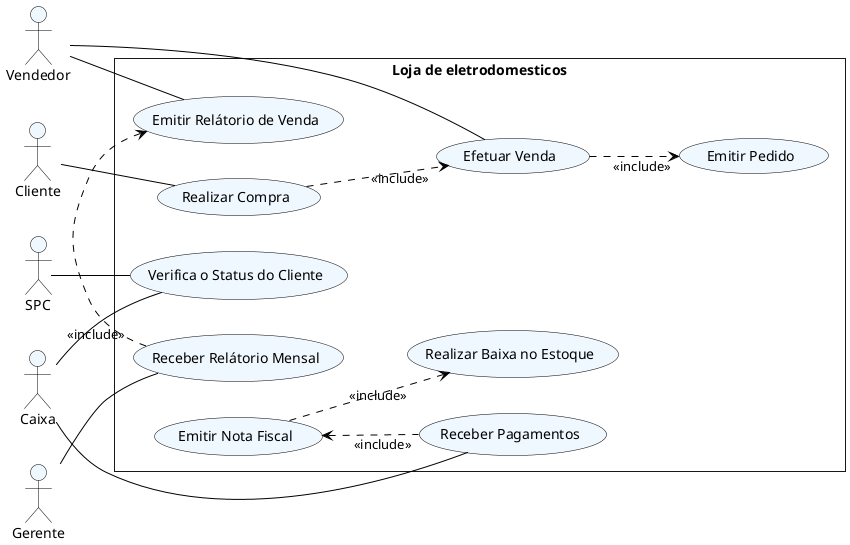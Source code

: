@startuml DiagramaEx2
skinparam style strictuml
skinparam ActorBackgroundColor aliceblue
skinparam ActorBorderColor black
skinparam BackgroundColor white
skinparam UsecaseBackgroundColor aliceblue
skinparam UsecaseBorderColor black
skinparam ArrowColor black
left to right direction 
actor Vendedor
actor Caixa
actor Cliente 
actor SPC 
actor Gerente
rectangle "Loja de eletrodomesticos"{
:Cliente: -- (Realizar Compra)
:Vendedor: -- (Efetuar Venda)
:Vendedor: -- (Emitir Relátorio de Venda)
' <-. "<<include>>" (Nota Fiscal)
(Emitir Relátorio de Venda) <. "<<include>>" (Receber Relátorio Mensal)
:Caixa: -- (Verifica o Status do Cliente)
:Caixa: -- (Receber Pagamentos)
(Emitir Nota Fiscal) <.- "<<include>>" (Receber Pagamentos)
:SPC: -- (Verifica o Status do Cliente)

' (Receber Pagamentos) - (Emitir Nota Fiscal)
(Efetuar Venda) -.> "<<include>>"(Emitir Pedido)
(Realizar Compra) -.>"<<include>>" (Efetuar Venda)
(Emitir Nota Fiscal) -.> "<<include>>" (Realizar Baixa no Estoque)
Gerente -- (Receber Relátorio Mensal)
}
@enduml